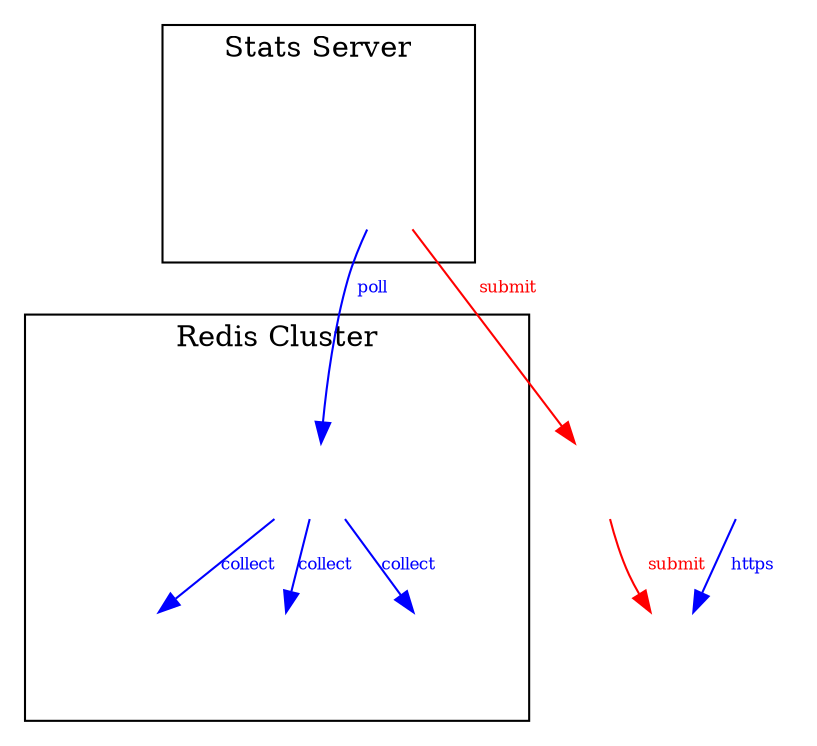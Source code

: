 digraph D {

  node [shape=plaintext, fontsize=10, label=""]; 


  subgraph cluster_p {
    label = "Stats Server";
    Servers_icon[image="server.svg"];

    subgraph cluster_Datadog {
    		  style=invis;
		  label="Agent";
		  Datadog_icon[image="dd-icon.svg"];
    };
  }

  subgraph consumer_a {
    label = "Stats Server";
    enduser_icon[image="computer-laptop.svg"];
  }

  subgraph internet_a {
    label = "Internet";
    internet_icon[image="internet.svg"];
  }

  subgraph ddhq_a {
    label = "Datadog";
    ddhq_icon[image="dd-icon.svg"];
  }

  subgraph cluster_j {
    label = "Redis Cluster";
    Redis_icon[image="server.svg"];
	subgraph cluster_Prometheus {
    		style=invis;
		label="Exporter";
		Prometheus_icon[image="prom.svg"];
	}
	subgraph cluster_redis1 {
    		style=invis;
		label=""
		redis1_icon[image="redis-icon.svg"];
	}
	subgraph cluster_redis2 {
    		style=invis;
		label=""
		redis2_icon[image="redis-icon.svg"];
	}
	subgraph cluster_redis3 {
    		style=invis;
		label=""
		redis3_icon[image="redis-icon.svg"];
	}

  }

Datadog_icon -> Prometheus_icon [ label="  poll", fontsize=8, color="blue", fontcolor="blue" ];
Datadog_icon -> internet_icon [ label="    submit", fontsize=8, color="red", fontcolor="red" ];
internet_icon -> ddhq_icon [ label="    submit", fontsize=8, color="red", fontcolor="red" ];
enduser_icon -> ddhq_icon [ label="   https", fontsize=8, color="blue", fontcolor="blue" ];
Prometheus_icon -> redis1_icon [ label="collect", fontsize=8, color="blue", fontcolor="blue" ];
Prometheus_icon -> redis2_icon [ label="collect", fontsize=8, color="blue", fontcolor="blue" ];
Prometheus_icon -> redis3_icon [ label="collect", fontsize=8, color="blue", fontcolor="blue" ];


}

